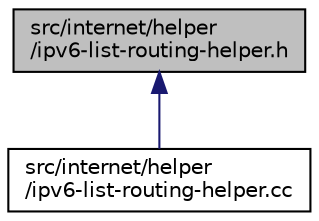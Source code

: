 digraph "src/internet/helper/ipv6-list-routing-helper.h"
{
 // LATEX_PDF_SIZE
  edge [fontname="Helvetica",fontsize="10",labelfontname="Helvetica",labelfontsize="10"];
  node [fontname="Helvetica",fontsize="10",shape=record];
  Node1 [label="src/internet/helper\l/ipv6-list-routing-helper.h",height=0.2,width=0.4,color="black", fillcolor="grey75", style="filled", fontcolor="black",tooltip=" "];
  Node1 -> Node2 [dir="back",color="midnightblue",fontsize="10",style="solid",fontname="Helvetica"];
  Node2 [label="src/internet/helper\l/ipv6-list-routing-helper.cc",height=0.2,width=0.4,color="black", fillcolor="white", style="filled",URL="$ipv6-list-routing-helper_8cc.html",tooltip=" "];
}
